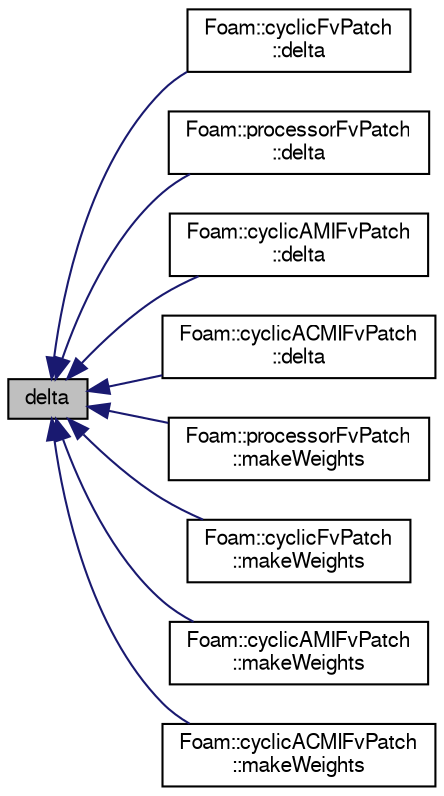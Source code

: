 digraph "delta"
{
  bgcolor="transparent";
  edge [fontname="FreeSans",fontsize="10",labelfontname="FreeSans",labelfontsize="10"];
  node [fontname="FreeSans",fontsize="10",shape=record];
  rankdir="LR";
  Node1 [label="delta",height=0.2,width=0.4,color="black", fillcolor="grey75", style="filled" fontcolor="black"];
  Node1 -> Node2 [dir="back",color="midnightblue",fontsize="10",style="solid",fontname="FreeSans"];
  Node2 [label="Foam::cyclicFvPatch\l::delta",height=0.2,width=0.4,color="black",URL="$a00454.html#a7a789bc5f9f58b359455dee1b4f85950",tooltip="Return delta (P to N) vectors across coupled patch. "];
  Node1 -> Node3 [dir="back",color="midnightblue",fontsize="10",style="solid",fontname="FreeSans"];
  Node3 [label="Foam::processorFvPatch\l::delta",height=0.2,width=0.4,color="black",URL="$a01928.html#a7a789bc5f9f58b359455dee1b4f85950",tooltip="Return delta (P to N) vectors across coupled patch. "];
  Node1 -> Node4 [dir="back",color="midnightblue",fontsize="10",style="solid",fontname="FreeSans"];
  Node4 [label="Foam::cyclicAMIFvPatch\l::delta",height=0.2,width=0.4,color="black",URL="$a00444.html#a7a789bc5f9f58b359455dee1b4f85950",tooltip="Return delta (P to N) vectors across coupled patch. "];
  Node1 -> Node5 [dir="back",color="midnightblue",fontsize="10",style="solid",fontname="FreeSans"];
  Node5 [label="Foam::cyclicACMIFvPatch\l::delta",height=0.2,width=0.4,color="black",URL="$a00434.html#a7a789bc5f9f58b359455dee1b4f85950",tooltip="Return delta (P to N) vectors across coupled patch. "];
  Node1 -> Node6 [dir="back",color="midnightblue",fontsize="10",style="solid",fontname="FreeSans"];
  Node6 [label="Foam::processorFvPatch\l::makeWeights",height=0.2,width=0.4,color="black",URL="$a01928.html#a6e8461e70d8bb85a22df5d8266daaa55",tooltip="Make patch weighting factors. "];
  Node1 -> Node7 [dir="back",color="midnightblue",fontsize="10",style="solid",fontname="FreeSans"];
  Node7 [label="Foam::cyclicFvPatch\l::makeWeights",height=0.2,width=0.4,color="black",URL="$a00454.html#a6e8461e70d8bb85a22df5d8266daaa55",tooltip="Make patch weighting factors. "];
  Node1 -> Node8 [dir="back",color="midnightblue",fontsize="10",style="solid",fontname="FreeSans"];
  Node8 [label="Foam::cyclicAMIFvPatch\l::makeWeights",height=0.2,width=0.4,color="black",URL="$a00444.html#a6e8461e70d8bb85a22df5d8266daaa55",tooltip="Make patch weighting factors. "];
  Node1 -> Node9 [dir="back",color="midnightblue",fontsize="10",style="solid",fontname="FreeSans"];
  Node9 [label="Foam::cyclicACMIFvPatch\l::makeWeights",height=0.2,width=0.4,color="black",URL="$a00434.html#a6e8461e70d8bb85a22df5d8266daaa55",tooltip="Make patch weighting factors. "];
}
